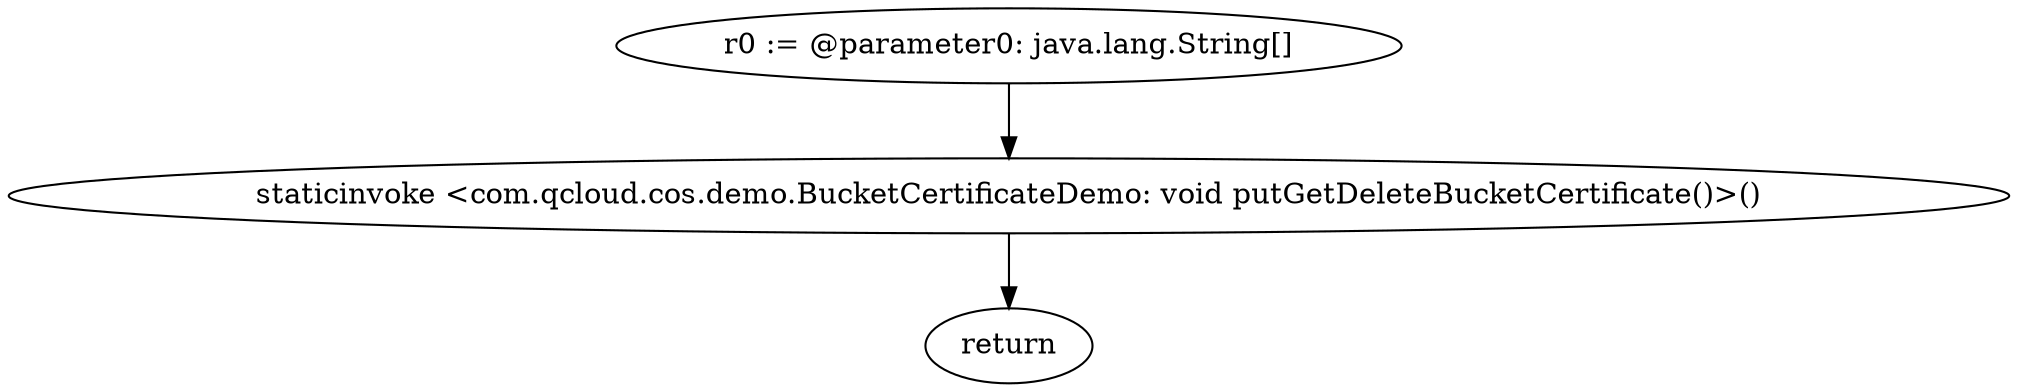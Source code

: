 digraph "unitGraph" {
    "r0 := @parameter0: java.lang.String[]"
    "staticinvoke <com.qcloud.cos.demo.BucketCertificateDemo: void putGetDeleteBucketCertificate()>()"
    "return"
    "r0 := @parameter0: java.lang.String[]"->"staticinvoke <com.qcloud.cos.demo.BucketCertificateDemo: void putGetDeleteBucketCertificate()>()";
    "staticinvoke <com.qcloud.cos.demo.BucketCertificateDemo: void putGetDeleteBucketCertificate()>()"->"return";
}
